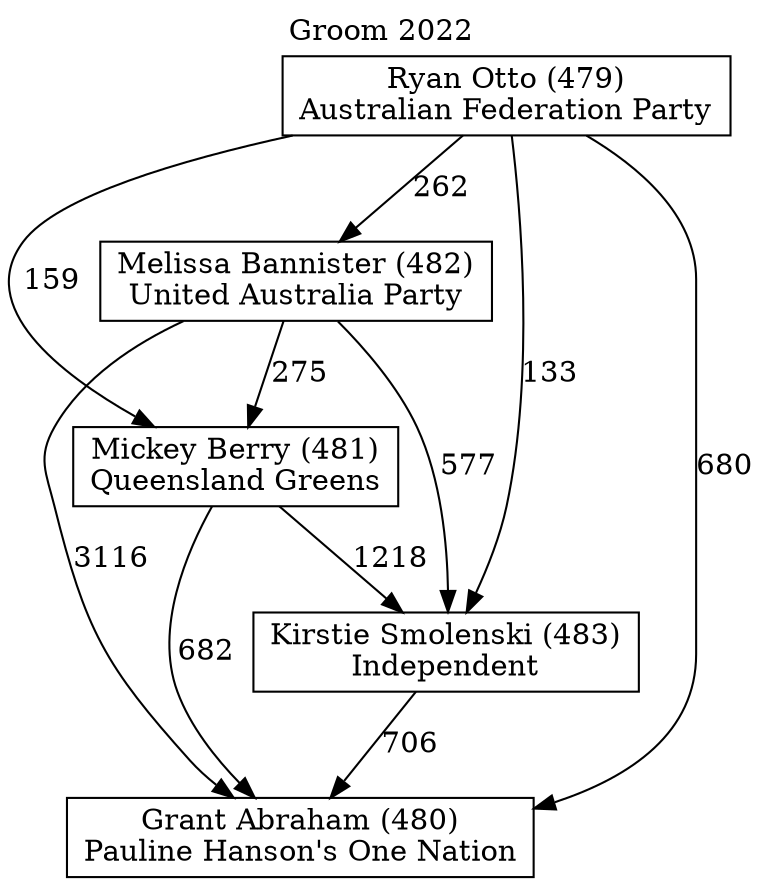 // House preference flow
digraph "Grant Abraham (480)_Groom_2022" {
	graph [label="Groom 2022" labelloc=t mclimit=10]
	node [shape=box]
	"Grant Abraham (480)" [label="Grant Abraham (480)
Pauline Hanson's One Nation"]
	"Kirstie Smolenski (483)" [label="Kirstie Smolenski (483)
Independent"]
	"Mickey Berry (481)" [label="Mickey Berry (481)
Queensland Greens"]
	"Melissa Bannister (482)" [label="Melissa Bannister (482)
United Australia Party"]
	"Ryan Otto (479)" [label="Ryan Otto (479)
Australian Federation Party"]
	"Kirstie Smolenski (483)" -> "Grant Abraham (480)" [label=706]
	"Mickey Berry (481)" -> "Kirstie Smolenski (483)" [label=1218]
	"Melissa Bannister (482)" -> "Mickey Berry (481)" [label=275]
	"Ryan Otto (479)" -> "Melissa Bannister (482)" [label=262]
	"Mickey Berry (481)" -> "Grant Abraham (480)" [label=682]
	"Melissa Bannister (482)" -> "Grant Abraham (480)" [label=3116]
	"Ryan Otto (479)" -> "Grant Abraham (480)" [label=680]
	"Ryan Otto (479)" -> "Mickey Berry (481)" [label=159]
	"Melissa Bannister (482)" -> "Kirstie Smolenski (483)" [label=577]
	"Ryan Otto (479)" -> "Kirstie Smolenski (483)" [label=133]
}

